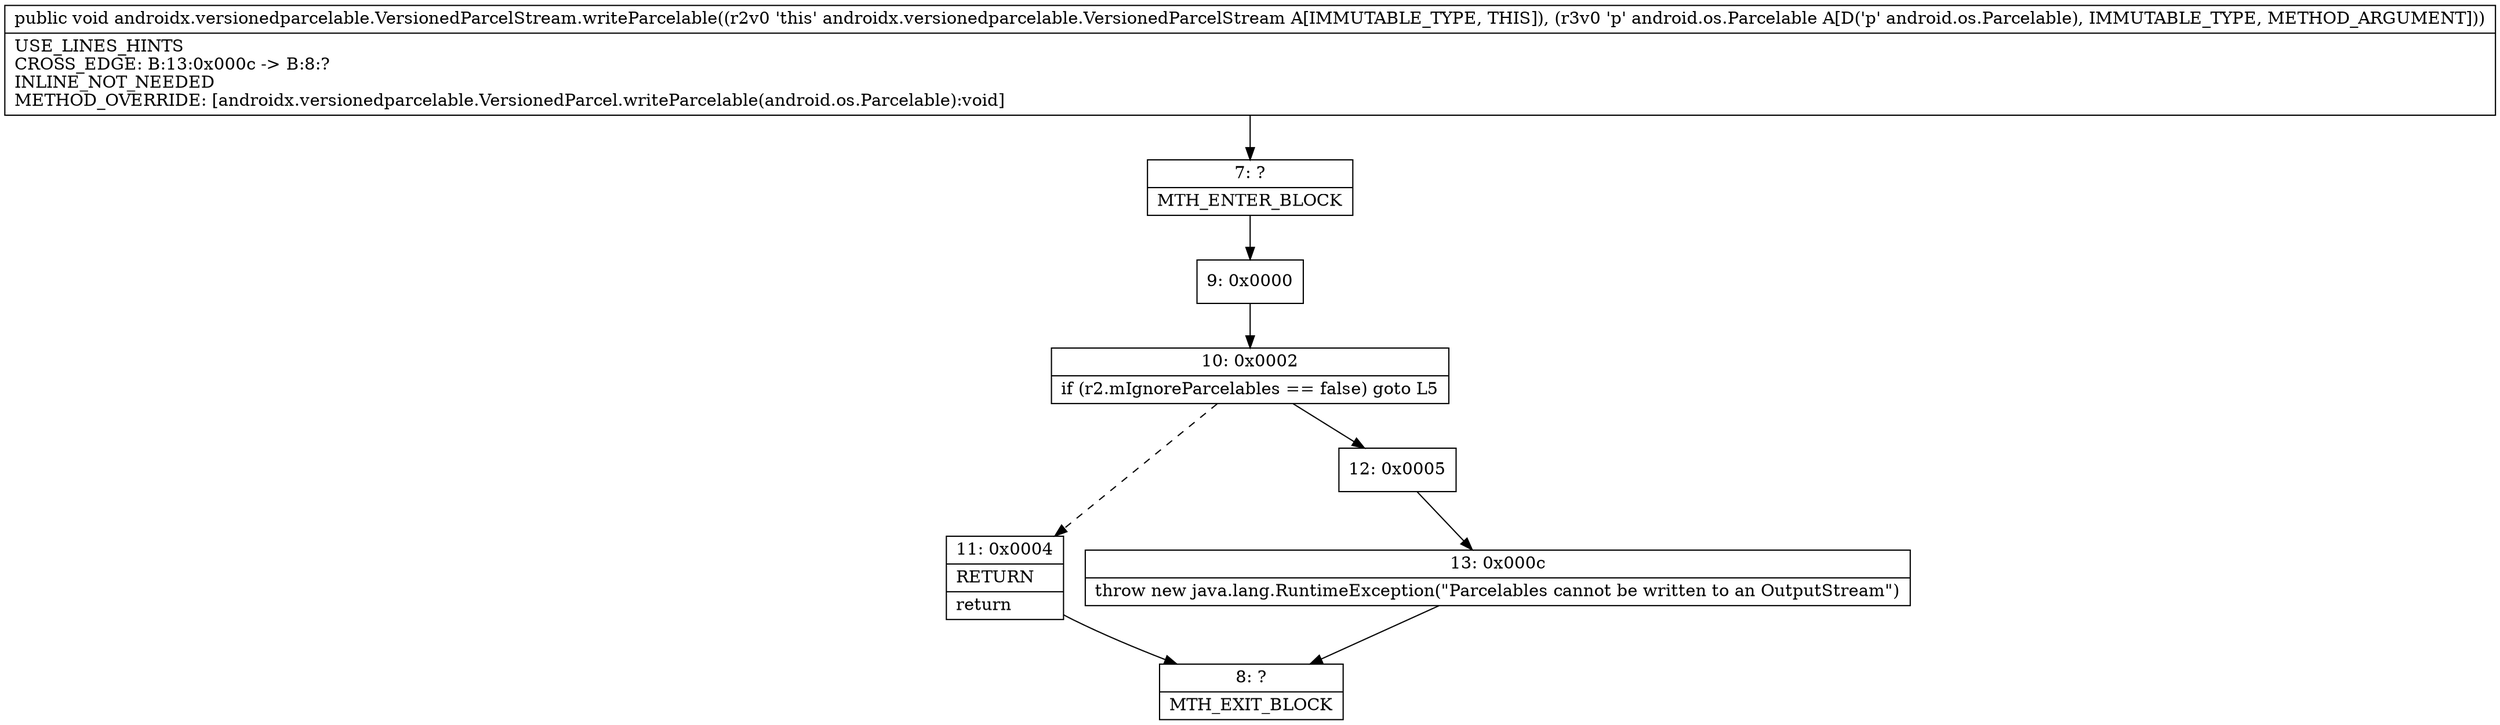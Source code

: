 digraph "CFG forandroidx.versionedparcelable.VersionedParcelStream.writeParcelable(Landroid\/os\/Parcelable;)V" {
Node_7 [shape=record,label="{7\:\ ?|MTH_ENTER_BLOCK\l}"];
Node_9 [shape=record,label="{9\:\ 0x0000}"];
Node_10 [shape=record,label="{10\:\ 0x0002|if (r2.mIgnoreParcelables == false) goto L5\l}"];
Node_11 [shape=record,label="{11\:\ 0x0004|RETURN\l|return\l}"];
Node_8 [shape=record,label="{8\:\ ?|MTH_EXIT_BLOCK\l}"];
Node_12 [shape=record,label="{12\:\ 0x0005}"];
Node_13 [shape=record,label="{13\:\ 0x000c|throw new java.lang.RuntimeException(\"Parcelables cannot be written to an OutputStream\")\l}"];
MethodNode[shape=record,label="{public void androidx.versionedparcelable.VersionedParcelStream.writeParcelable((r2v0 'this' androidx.versionedparcelable.VersionedParcelStream A[IMMUTABLE_TYPE, THIS]), (r3v0 'p' android.os.Parcelable A[D('p' android.os.Parcelable), IMMUTABLE_TYPE, METHOD_ARGUMENT]))  | USE_LINES_HINTS\lCROSS_EDGE: B:13:0x000c \-\> B:8:?\lINLINE_NOT_NEEDED\lMETHOD_OVERRIDE: [androidx.versionedparcelable.VersionedParcel.writeParcelable(android.os.Parcelable):void]\l}"];
MethodNode -> Node_7;Node_7 -> Node_9;
Node_9 -> Node_10;
Node_10 -> Node_11[style=dashed];
Node_10 -> Node_12;
Node_11 -> Node_8;
Node_12 -> Node_13;
Node_13 -> Node_8;
}


